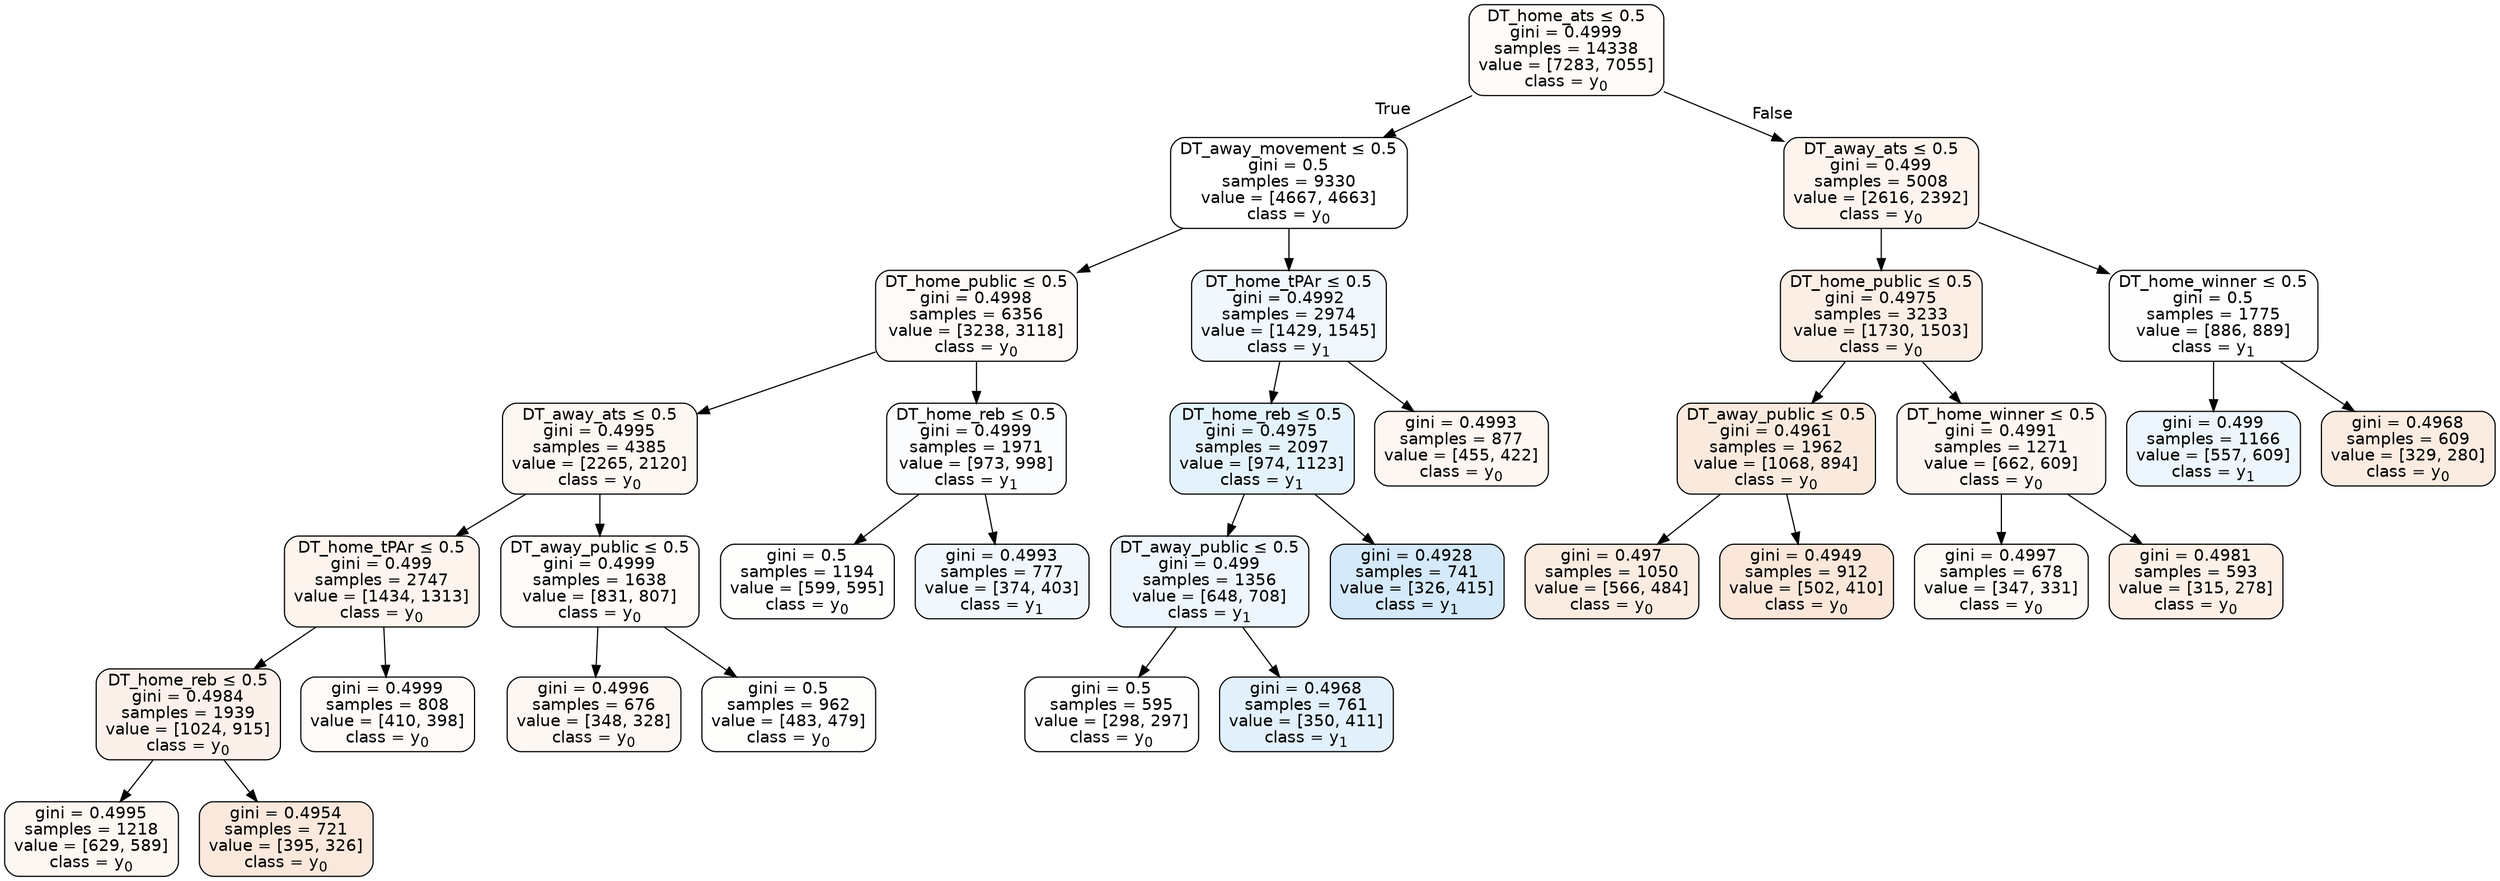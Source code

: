 digraph Tree {
node [shape=box, style="filled, rounded", color="black", fontname=helvetica] ;
edge [fontname=helvetica] ;
0 [label=<DT_home_ats &le; 0.5<br/>gini = 0.4999<br/>samples = 14338<br/>value = [7283, 7055]<br/>class = y<SUB>0</SUB>>, fillcolor="#e5813908"] ;
1 [label=<DT_away_movement &le; 0.5<br/>gini = 0.5<br/>samples = 9330<br/>value = [4667, 4663]<br/>class = y<SUB>0</SUB>>, fillcolor="#e5813900"] ;
0 -> 1 [labeldistance=2.5, labelangle=45, headlabel="True"] ;
2 [label=<DT_home_public &le; 0.5<br/>gini = 0.4998<br/>samples = 6356<br/>value = [3238, 3118]<br/>class = y<SUB>0</SUB>>, fillcolor="#e5813909"] ;
1 -> 2 ;
3 [label=<DT_away_ats &le; 0.5<br/>gini = 0.4995<br/>samples = 4385<br/>value = [2265, 2120]<br/>class = y<SUB>0</SUB>>, fillcolor="#e5813910"] ;
2 -> 3 ;
4 [label=<DT_home_tPAr &le; 0.5<br/>gini = 0.499<br/>samples = 2747<br/>value = [1434, 1313]<br/>class = y<SUB>0</SUB>>, fillcolor="#e5813916"] ;
3 -> 4 ;
5 [label=<DT_home_reb &le; 0.5<br/>gini = 0.4984<br/>samples = 1939<br/>value = [1024, 915]<br/>class = y<SUB>0</SUB>>, fillcolor="#e581391b"] ;
4 -> 5 ;
6 [label=<gini = 0.4995<br/>samples = 1218<br/>value = [629, 589]<br/>class = y<SUB>0</SUB>>, fillcolor="#e5813910"] ;
5 -> 6 ;
7 [label=<gini = 0.4954<br/>samples = 721<br/>value = [395, 326]<br/>class = y<SUB>0</SUB>>, fillcolor="#e581392d"] ;
5 -> 7 ;
8 [label=<gini = 0.4999<br/>samples = 808<br/>value = [410, 398]<br/>class = y<SUB>0</SUB>>, fillcolor="#e5813907"] ;
4 -> 8 ;
9 [label=<DT_away_public &le; 0.5<br/>gini = 0.4999<br/>samples = 1638<br/>value = [831, 807]<br/>class = y<SUB>0</SUB>>, fillcolor="#e5813907"] ;
3 -> 9 ;
10 [label=<gini = 0.4996<br/>samples = 676<br/>value = [348, 328]<br/>class = y<SUB>0</SUB>>, fillcolor="#e581390f"] ;
9 -> 10 ;
11 [label=<gini = 0.5<br/>samples = 962<br/>value = [483, 479]<br/>class = y<SUB>0</SUB>>, fillcolor="#e5813902"] ;
9 -> 11 ;
12 [label=<DT_home_reb &le; 0.5<br/>gini = 0.4999<br/>samples = 1971<br/>value = [973, 998]<br/>class = y<SUB>1</SUB>>, fillcolor="#399de506"] ;
2 -> 12 ;
13 [label=<gini = 0.5<br/>samples = 1194<br/>value = [599, 595]<br/>class = y<SUB>0</SUB>>, fillcolor="#e5813902"] ;
12 -> 13 ;
14 [label=<gini = 0.4993<br/>samples = 777<br/>value = [374, 403]<br/>class = y<SUB>1</SUB>>, fillcolor="#399de512"] ;
12 -> 14 ;
15 [label=<DT_home_tPAr &le; 0.5<br/>gini = 0.4992<br/>samples = 2974<br/>value = [1429, 1545]<br/>class = y<SUB>1</SUB>>, fillcolor="#399de513"] ;
1 -> 15 ;
16 [label=<DT_home_reb &le; 0.5<br/>gini = 0.4975<br/>samples = 2097<br/>value = [974, 1123]<br/>class = y<SUB>1</SUB>>, fillcolor="#399de522"] ;
15 -> 16 ;
17 [label=<DT_away_public &le; 0.5<br/>gini = 0.499<br/>samples = 1356<br/>value = [648, 708]<br/>class = y<SUB>1</SUB>>, fillcolor="#399de516"] ;
16 -> 17 ;
18 [label=<gini = 0.5<br/>samples = 595<br/>value = [298, 297]<br/>class = y<SUB>0</SUB>>, fillcolor="#e5813901"] ;
17 -> 18 ;
19 [label=<gini = 0.4968<br/>samples = 761<br/>value = [350, 411]<br/>class = y<SUB>1</SUB>>, fillcolor="#399de526"] ;
17 -> 19 ;
20 [label=<gini = 0.4928<br/>samples = 741<br/>value = [326, 415]<br/>class = y<SUB>1</SUB>>, fillcolor="#399de537"] ;
16 -> 20 ;
21 [label=<gini = 0.4993<br/>samples = 877<br/>value = [455, 422]<br/>class = y<SUB>0</SUB>>, fillcolor="#e5813912"] ;
15 -> 21 ;
22 [label=<DT_away_ats &le; 0.5<br/>gini = 0.499<br/>samples = 5008<br/>value = [2616, 2392]<br/>class = y<SUB>0</SUB>>, fillcolor="#e5813916"] ;
0 -> 22 [labeldistance=2.5, labelangle=-45, headlabel="False"] ;
23 [label=<DT_home_public &le; 0.5<br/>gini = 0.4975<br/>samples = 3233<br/>value = [1730, 1503]<br/>class = y<SUB>0</SUB>>, fillcolor="#e5813921"] ;
22 -> 23 ;
24 [label=<DT_away_public &le; 0.5<br/>gini = 0.4961<br/>samples = 1962<br/>value = [1068, 894]<br/>class = y<SUB>0</SUB>>, fillcolor="#e581392a"] ;
23 -> 24 ;
25 [label=<gini = 0.497<br/>samples = 1050<br/>value = [566, 484]<br/>class = y<SUB>0</SUB>>, fillcolor="#e5813925"] ;
24 -> 25 ;
26 [label=<gini = 0.4949<br/>samples = 912<br/>value = [502, 410]<br/>class = y<SUB>0</SUB>>, fillcolor="#e581392f"] ;
24 -> 26 ;
27 [label=<DT_home_winner &le; 0.5<br/>gini = 0.4991<br/>samples = 1271<br/>value = [662, 609]<br/>class = y<SUB>0</SUB>>, fillcolor="#e5813914"] ;
23 -> 27 ;
28 [label=<gini = 0.4997<br/>samples = 678<br/>value = [347, 331]<br/>class = y<SUB>0</SUB>>, fillcolor="#e581390c"] ;
27 -> 28 ;
29 [label=<gini = 0.4981<br/>samples = 593<br/>value = [315, 278]<br/>class = y<SUB>0</SUB>>, fillcolor="#e581391e"] ;
27 -> 29 ;
30 [label=<DT_home_winner &le; 0.5<br/>gini = 0.5<br/>samples = 1775<br/>value = [886, 889]<br/>class = y<SUB>1</SUB>>, fillcolor="#399de501"] ;
22 -> 30 ;
31 [label=<gini = 0.499<br/>samples = 1166<br/>value = [557, 609]<br/>class = y<SUB>1</SUB>>, fillcolor="#399de516"] ;
30 -> 31 ;
32 [label=<gini = 0.4968<br/>samples = 609<br/>value = [329, 280]<br/>class = y<SUB>0</SUB>>, fillcolor="#e5813926"] ;
30 -> 32 ;
}